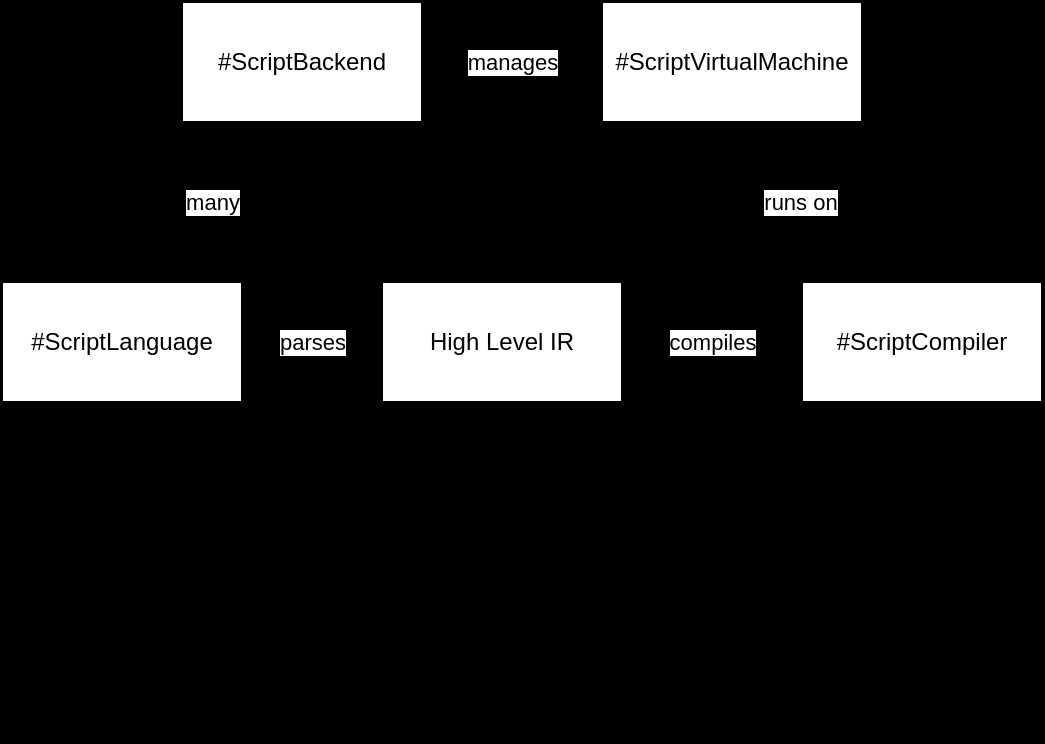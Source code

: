 <mxfile>
    <diagram id="_cXo8imJAWg-RhuMHT85" name="Page-1">
        <mxGraphModel dx="724" dy="932" grid="1" gridSize="10" guides="1" tooltips="1" connect="1" arrows="1" fold="1" page="0" pageScale="1" pageWidth="850" pageHeight="1100" background="#000000" math="0" shadow="0">
            <root>
                <mxCell id="0"/>
                <mxCell id="1" parent="0"/>
                <mxCell id="4" value="many" style="edgeStyle=none;html=1;" parent="1" source="2" target="3" edge="1">
                    <mxGeometry relative="1" as="geometry"/>
                </mxCell>
                <mxCell id="7" value="manages" style="edgeStyle=none;html=1;" edge="1" parent="1" source="2" target="6">
                    <mxGeometry relative="1" as="geometry"/>
                </mxCell>
                <mxCell id="2" value="#ScriptBackend" style="rounded=0;whiteSpace=wrap;html=1;" parent="1" vertex="1">
                    <mxGeometry y="120" width="120" height="60" as="geometry"/>
                </mxCell>
                <mxCell id="11" value="parses" style="edgeStyle=none;html=1;" edge="1" parent="1" source="3" target="10">
                    <mxGeometry relative="1" as="geometry"/>
                </mxCell>
                <mxCell id="3" value="#ScriptLanguage" style="whiteSpace=wrap;html=1;rounded=0;" parent="1" vertex="1">
                    <mxGeometry x="-90" y="260" width="120" height="60" as="geometry"/>
                </mxCell>
                <mxCell id="5" value="&lt;h1&gt;Scripting Overview&lt;/h1&gt;&lt;p&gt;A brief overview of the scripting engine and it's core collaborators.&lt;/p&gt;" style="text;html=1;strokeColor=none;fillColor=none;spacing=5;spacingTop=-20;whiteSpace=wrap;overflow=hidden;rounded=0;" vertex="1" parent="1">
                    <mxGeometry x="190" y="370" width="190" height="120" as="geometry"/>
                </mxCell>
                <mxCell id="6" value="#ScriptVirtualMachine" style="whiteSpace=wrap;html=1;rounded=0;" vertex="1" parent="1">
                    <mxGeometry x="210" y="120" width="130" height="60" as="geometry"/>
                </mxCell>
                <mxCell id="10" value="High Level IR" style="whiteSpace=wrap;html=1;rounded=0;" vertex="1" parent="1">
                    <mxGeometry x="100" y="260" width="120" height="60" as="geometry"/>
                </mxCell>
                <mxCell id="14" value="runs on&lt;br&gt;" style="edgeStyle=none;html=1;entryX=0.5;entryY=1;entryDx=0;entryDy=0;" edge="1" parent="1" source="12" target="6">
                    <mxGeometry relative="1" as="geometry"/>
                </mxCell>
                <mxCell id="16" value="compiles" style="edgeStyle=none;html=1;entryX=1;entryY=0.5;entryDx=0;entryDy=0;" edge="1" parent="1" source="12" target="10">
                    <mxGeometry relative="1" as="geometry"/>
                </mxCell>
                <mxCell id="12" value="#ScriptCompiler" style="whiteSpace=wrap;html=1;rounded=0;" vertex="1" parent="1">
                    <mxGeometry x="310" y="260" width="120" height="60" as="geometry"/>
                </mxCell>
            </root>
        </mxGraphModel>
    </diagram>
</mxfile>